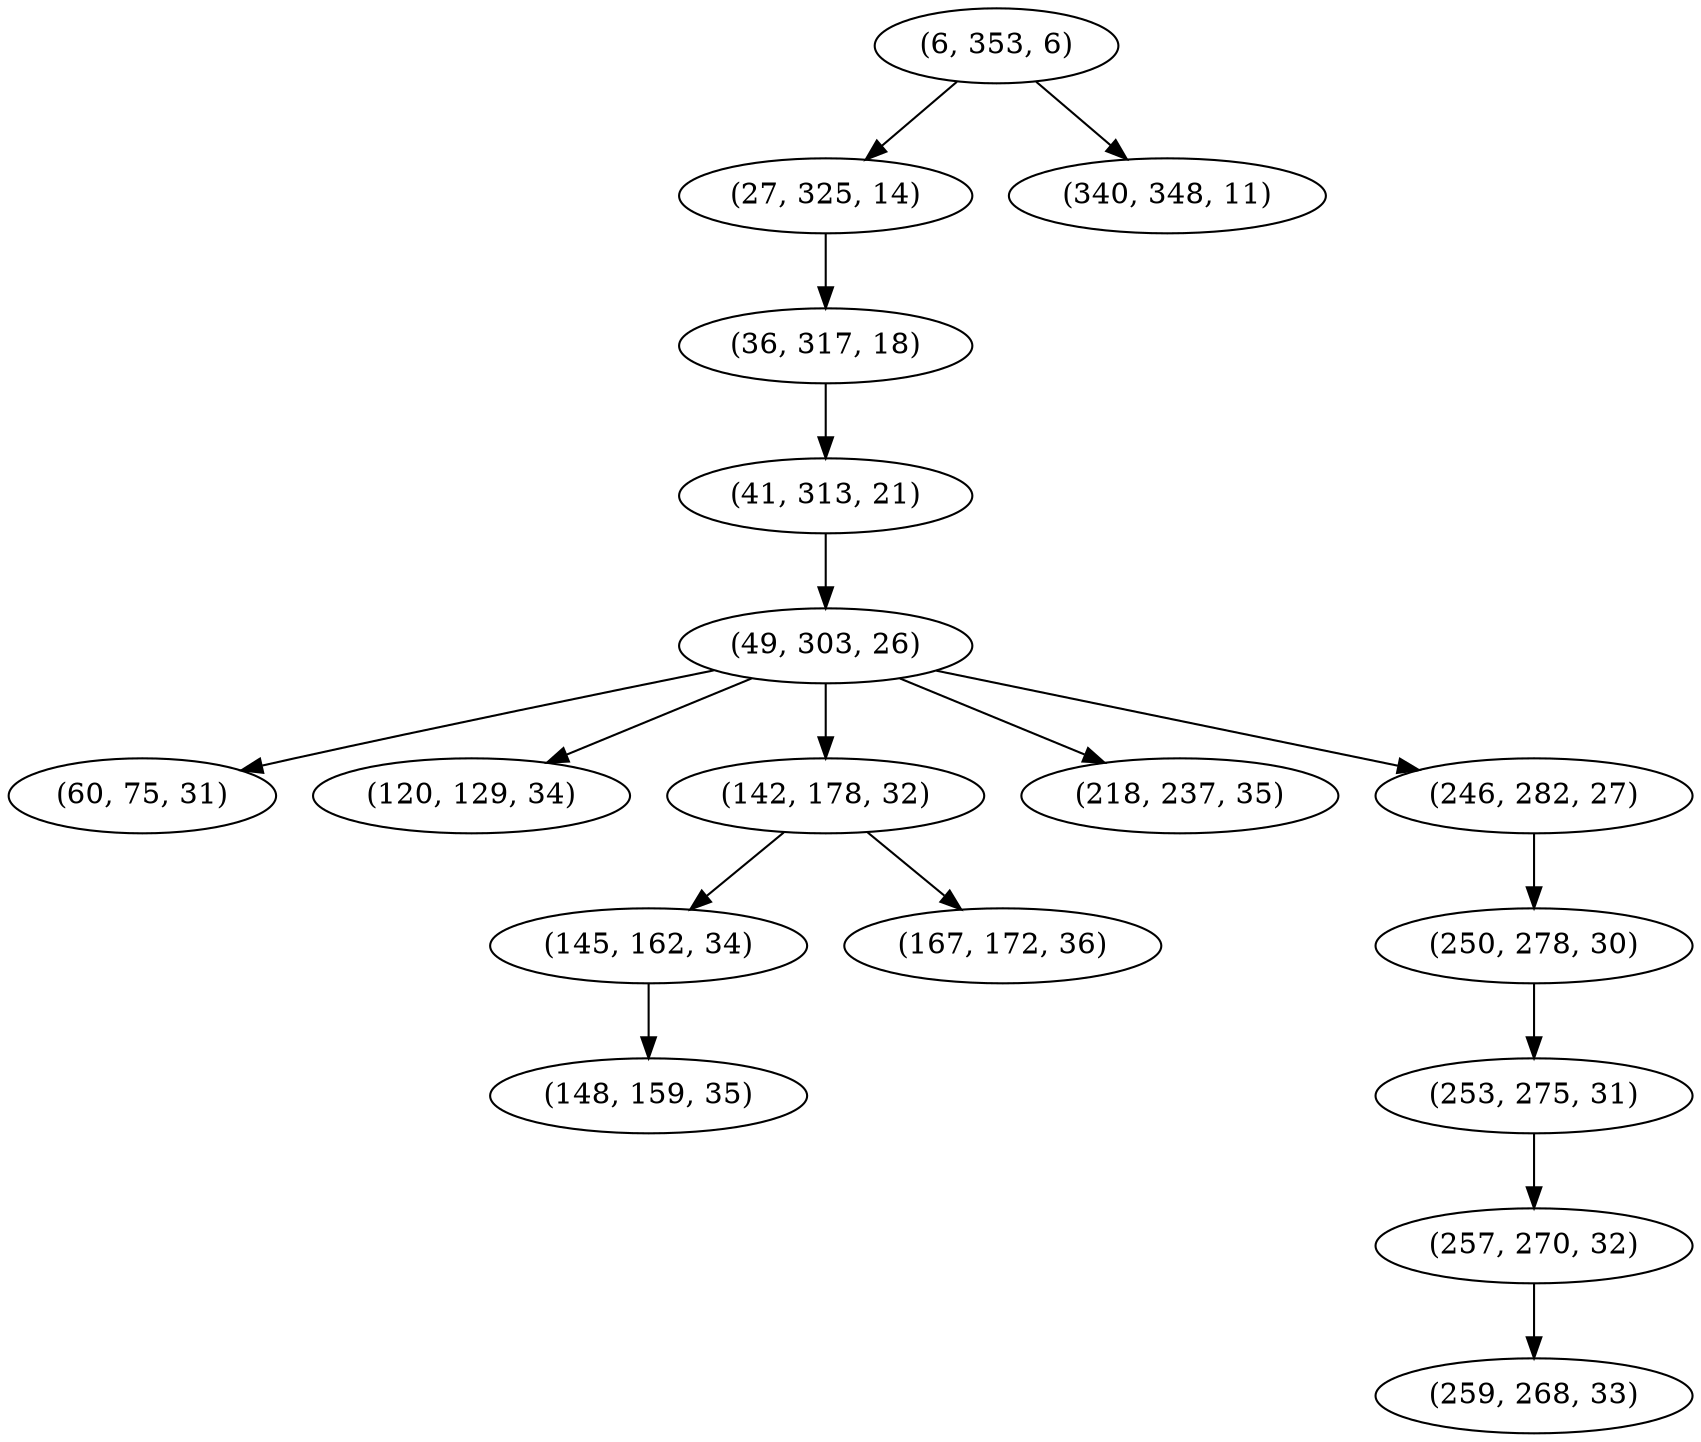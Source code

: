digraph tree {
    "(6, 353, 6)";
    "(27, 325, 14)";
    "(36, 317, 18)";
    "(41, 313, 21)";
    "(49, 303, 26)";
    "(60, 75, 31)";
    "(120, 129, 34)";
    "(142, 178, 32)";
    "(145, 162, 34)";
    "(148, 159, 35)";
    "(167, 172, 36)";
    "(218, 237, 35)";
    "(246, 282, 27)";
    "(250, 278, 30)";
    "(253, 275, 31)";
    "(257, 270, 32)";
    "(259, 268, 33)";
    "(340, 348, 11)";
    "(6, 353, 6)" -> "(27, 325, 14)";
    "(6, 353, 6)" -> "(340, 348, 11)";
    "(27, 325, 14)" -> "(36, 317, 18)";
    "(36, 317, 18)" -> "(41, 313, 21)";
    "(41, 313, 21)" -> "(49, 303, 26)";
    "(49, 303, 26)" -> "(60, 75, 31)";
    "(49, 303, 26)" -> "(120, 129, 34)";
    "(49, 303, 26)" -> "(142, 178, 32)";
    "(49, 303, 26)" -> "(218, 237, 35)";
    "(49, 303, 26)" -> "(246, 282, 27)";
    "(142, 178, 32)" -> "(145, 162, 34)";
    "(142, 178, 32)" -> "(167, 172, 36)";
    "(145, 162, 34)" -> "(148, 159, 35)";
    "(246, 282, 27)" -> "(250, 278, 30)";
    "(250, 278, 30)" -> "(253, 275, 31)";
    "(253, 275, 31)" -> "(257, 270, 32)";
    "(257, 270, 32)" -> "(259, 268, 33)";
}
